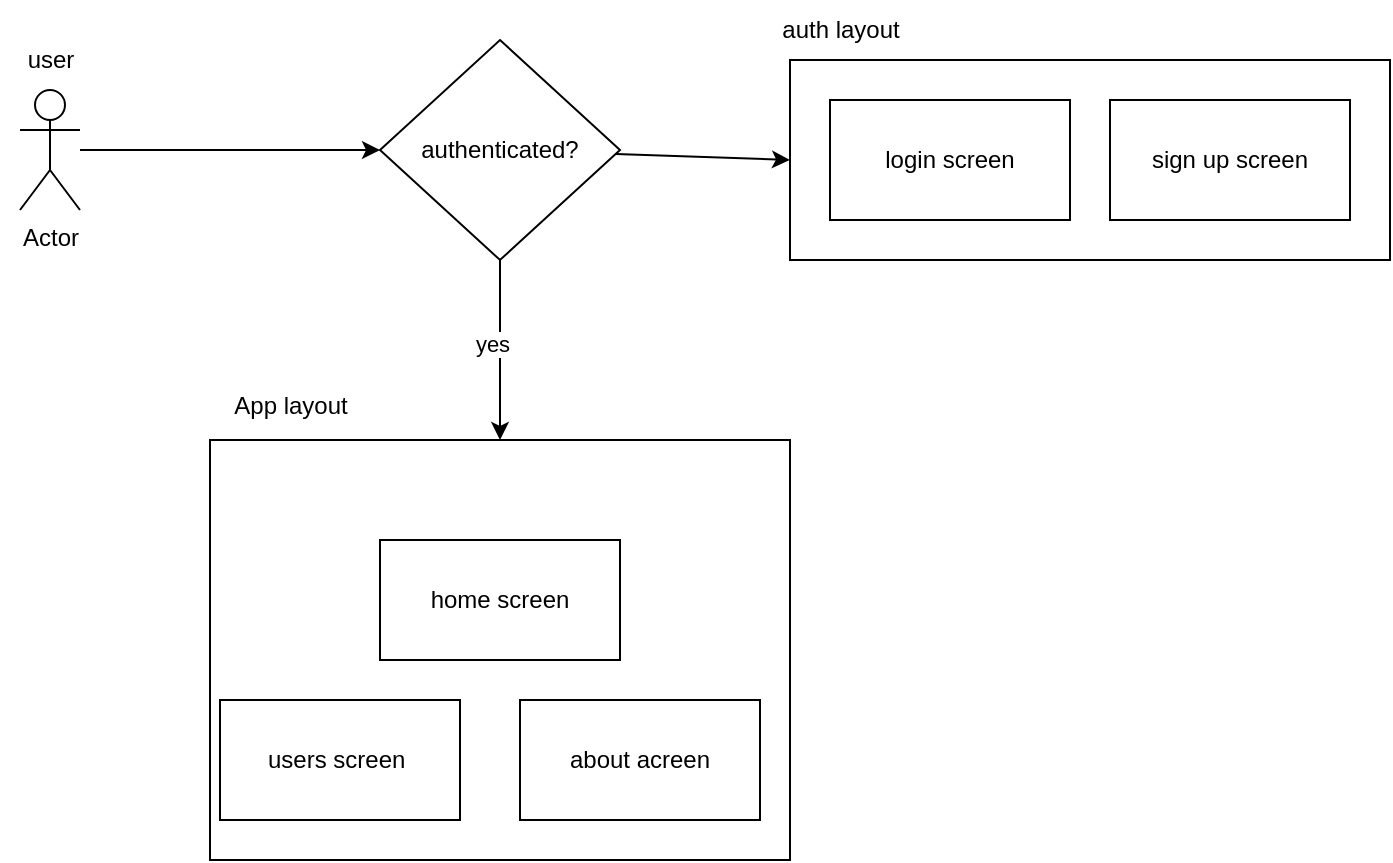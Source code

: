 <mxfile>
    <diagram id="y3EfYuqYcdaDeVKTBqkk" name="Page-1">
        <mxGraphModel dx="1140" dy="767" grid="1" gridSize="10" guides="1" tooltips="1" connect="1" arrows="1" fold="1" page="1" pageScale="1" pageWidth="850" pageHeight="1100" math="0" shadow="0">
            <root>
                <mxCell id="0"/>
                <mxCell id="1" parent="0"/>
                <mxCell id="3" value="user" style="text;html=1;align=center;verticalAlign=middle;resizable=0;points=[];autosize=1;strokeColor=none;fillColor=none;" vertex="1" parent="1">
                    <mxGeometry x="78" y="185" width="50" height="30" as="geometry"/>
                </mxCell>
                <mxCell id="9" style="edgeStyle=none;html=1;" edge="1" parent="1" source="6" target="8">
                    <mxGeometry relative="1" as="geometry"/>
                </mxCell>
                <mxCell id="10" value="yes" style="edgeLabel;html=1;align=center;verticalAlign=middle;resizable=0;points=[];" vertex="1" connectable="0" parent="9">
                    <mxGeometry x="-0.063" y="-4" relative="1" as="geometry">
                        <mxPoint as="offset"/>
                    </mxGeometry>
                </mxCell>
                <mxCell id="17" style="edgeStyle=none;html=1;entryX=0;entryY=0.5;entryDx=0;entryDy=0;" edge="1" parent="1" source="6" target="13">
                    <mxGeometry relative="1" as="geometry"/>
                </mxCell>
                <mxCell id="6" value="authenticated?" style="rhombus;whiteSpace=wrap;html=1;" vertex="1" parent="1">
                    <mxGeometry x="268" y="190" width="120" height="110" as="geometry"/>
                </mxCell>
                <mxCell id="8" value="" style="rounded=0;whiteSpace=wrap;html=1;" vertex="1" parent="1">
                    <mxGeometry x="183" y="390" width="290" height="210" as="geometry"/>
                </mxCell>
                <mxCell id="11" value="App layout" style="text;html=1;align=center;verticalAlign=middle;resizable=0;points=[];autosize=1;strokeColor=none;fillColor=none;" vertex="1" parent="1">
                    <mxGeometry x="183" y="358" width="80" height="30" as="geometry"/>
                </mxCell>
                <mxCell id="12" value="home screen" style="rounded=0;whiteSpace=wrap;html=1;" vertex="1" parent="1">
                    <mxGeometry x="268" y="440" width="120" height="60" as="geometry"/>
                </mxCell>
                <mxCell id="13" value="" style="rounded=0;whiteSpace=wrap;html=1;" vertex="1" parent="1">
                    <mxGeometry x="473" y="200" width="300" height="100" as="geometry"/>
                </mxCell>
                <mxCell id="14" value="auth layout" style="text;html=1;align=center;verticalAlign=middle;resizable=0;points=[];autosize=1;strokeColor=none;fillColor=none;" vertex="1" parent="1">
                    <mxGeometry x="458" y="170" width="80" height="30" as="geometry"/>
                </mxCell>
                <mxCell id="15" value="sign up screen" style="rounded=0;whiteSpace=wrap;html=1;" vertex="1" parent="1">
                    <mxGeometry x="633" y="220" width="120" height="60" as="geometry"/>
                </mxCell>
                <mxCell id="16" value="login screen" style="rounded=0;whiteSpace=wrap;html=1;" vertex="1" parent="1">
                    <mxGeometry x="493" y="220" width="120" height="60" as="geometry"/>
                </mxCell>
                <mxCell id="18" value="users screen&amp;nbsp;" style="rounded=0;whiteSpace=wrap;html=1;" vertex="1" parent="1">
                    <mxGeometry x="188" y="520" width="120" height="60" as="geometry"/>
                </mxCell>
                <mxCell id="19" value="about acreen" style="rounded=0;whiteSpace=wrap;html=1;" vertex="1" parent="1">
                    <mxGeometry x="338" y="520" width="120" height="60" as="geometry"/>
                </mxCell>
                <mxCell id="21" style="edgeStyle=none;html=1;entryX=0;entryY=0.5;entryDx=0;entryDy=0;" edge="1" parent="1" source="20" target="6">
                    <mxGeometry relative="1" as="geometry"/>
                </mxCell>
                <mxCell id="20" value="Actor" style="shape=umlActor;verticalLabelPosition=bottom;verticalAlign=top;html=1;outlineConnect=0;" vertex="1" parent="1">
                    <mxGeometry x="88" y="215" width="30" height="60" as="geometry"/>
                </mxCell>
            </root>
        </mxGraphModel>
    </diagram>
</mxfile>